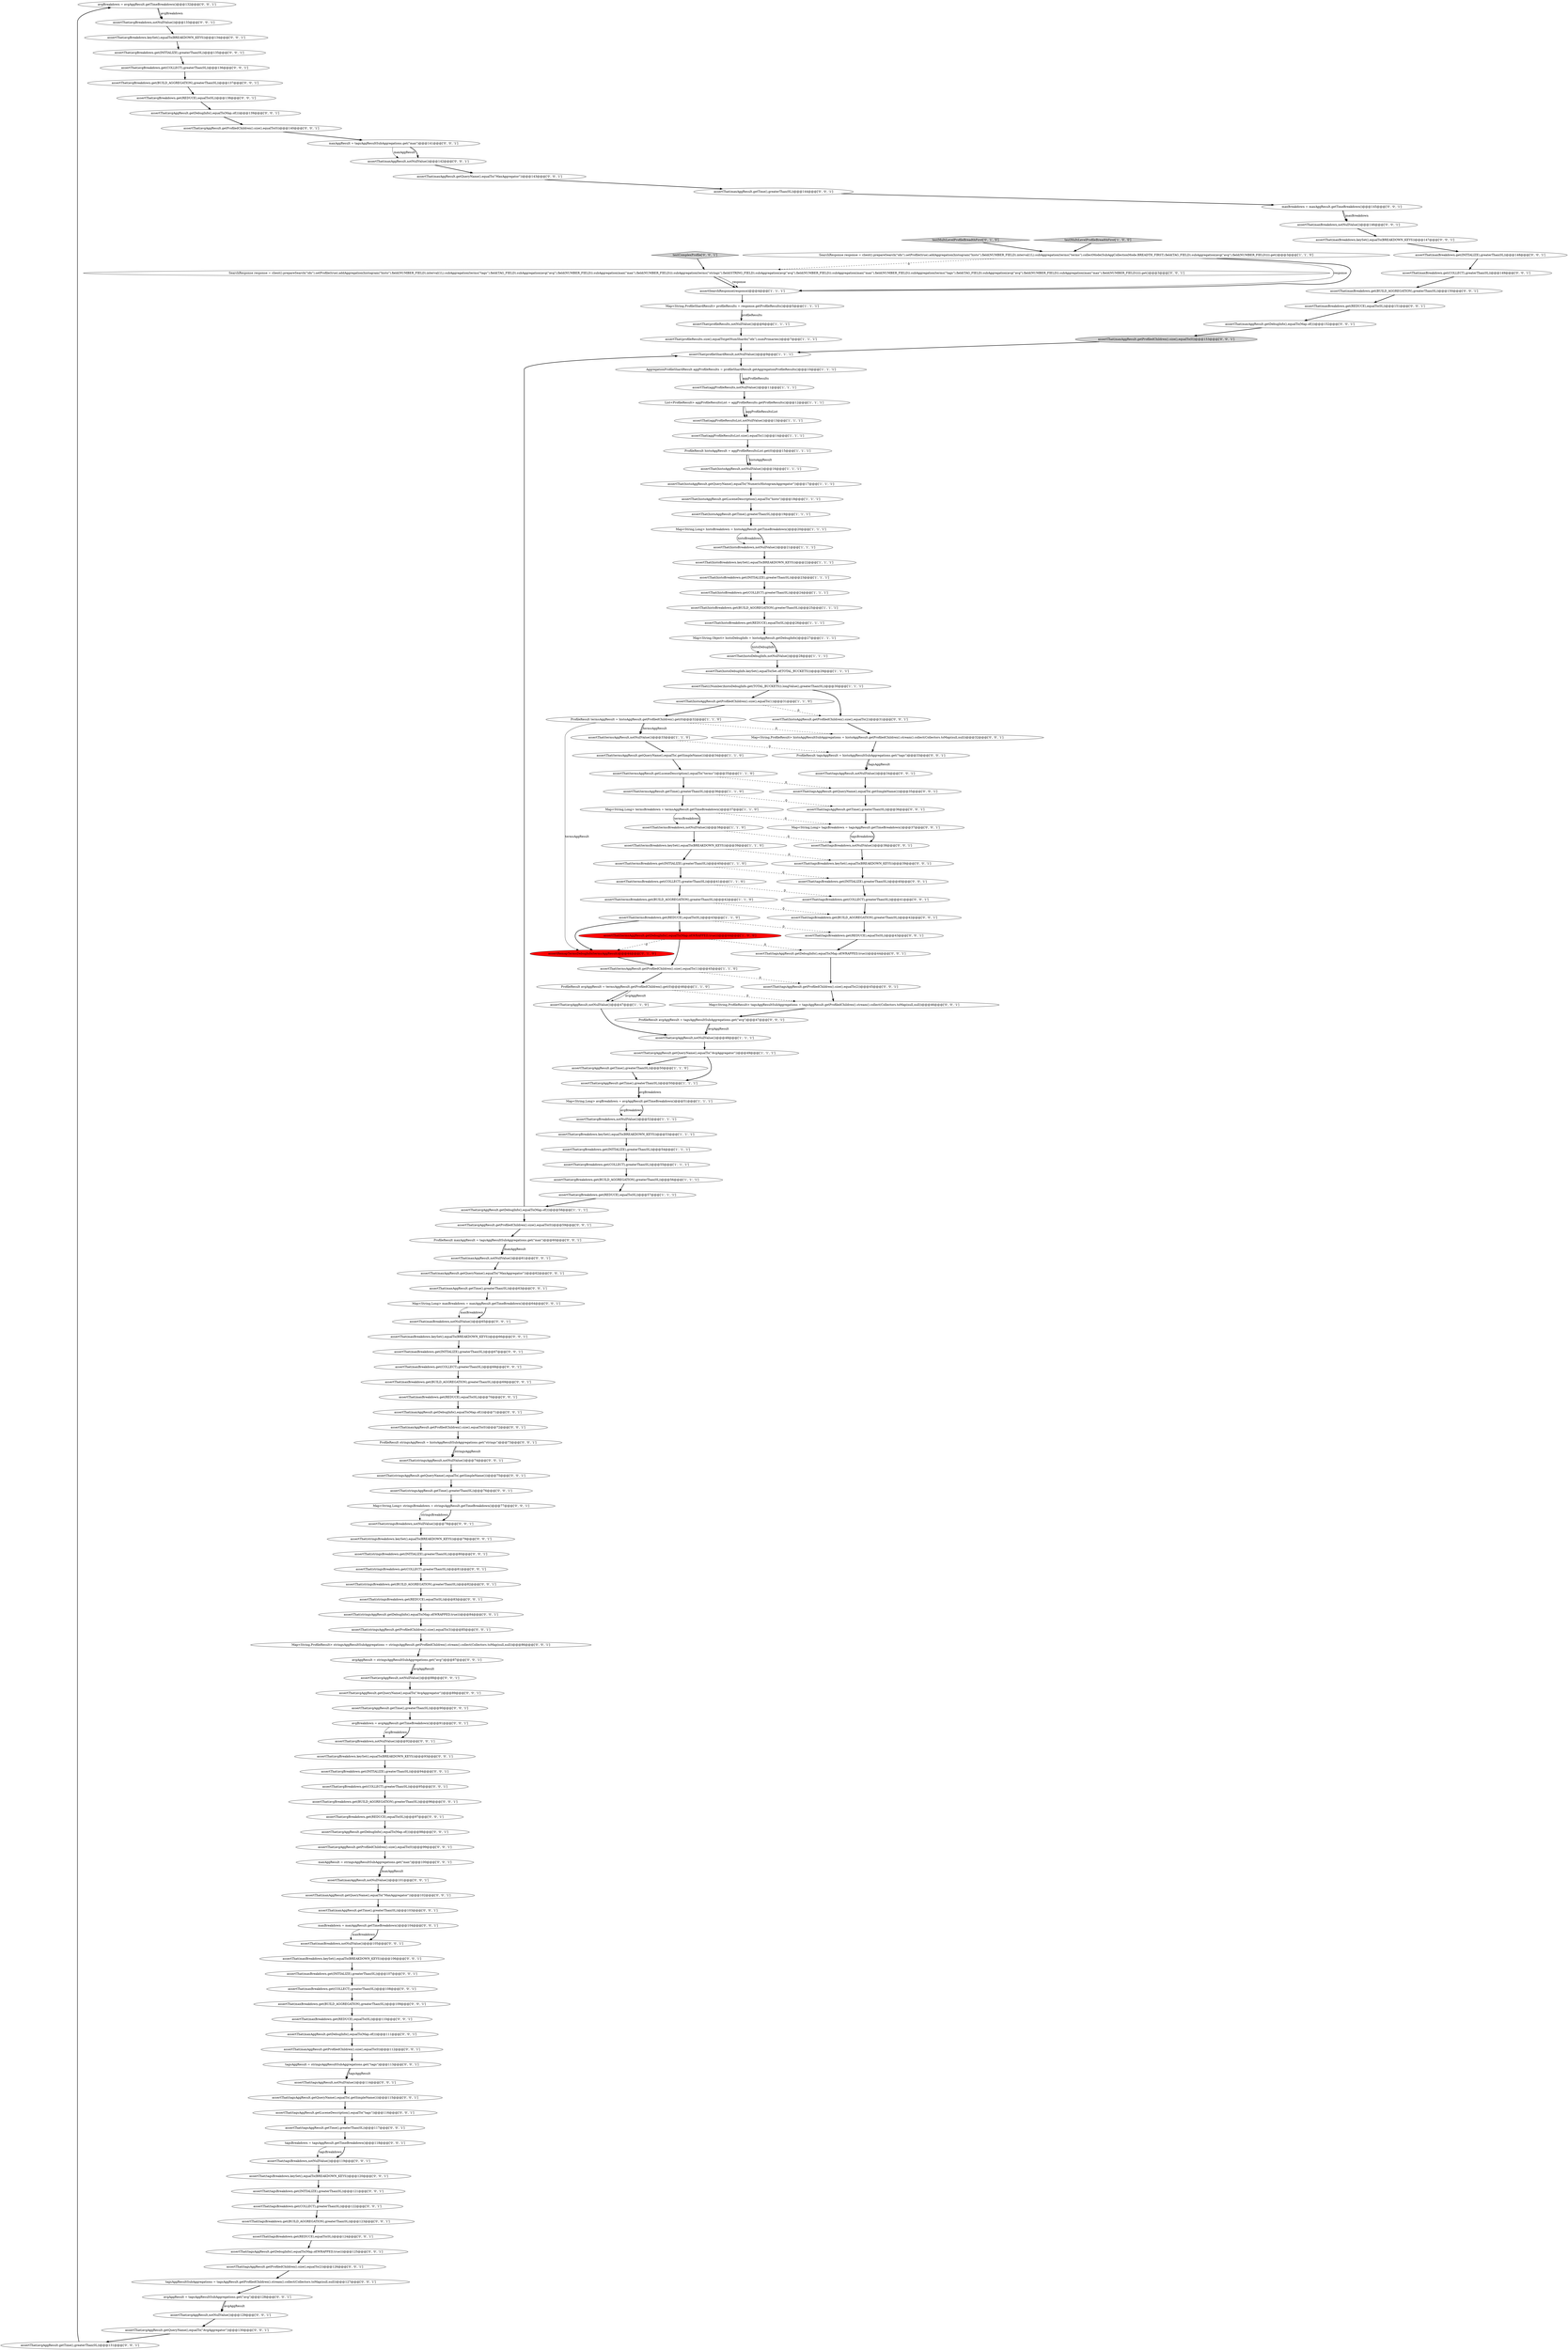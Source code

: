 digraph {
93 [style = filled, label = "avgBreakdown = avgAggResult.getTimeBreakdown()@@@132@@@['0', '0', '1']", fillcolor = white, shape = ellipse image = "AAA0AAABBB3BBB"];
10 [style = filled, label = "AggregationProfileShardResult aggProfileResults = profileShardResult.getAggregationProfileResults()@@@10@@@['1', '1', '1']", fillcolor = white, shape = ellipse image = "AAA0AAABBB1BBB"];
169 [style = filled, label = "Map<String,Long> stringsBreakdown = stringsAggResult.getTimeBreakdown()@@@77@@@['0', '0', '1']", fillcolor = white, shape = ellipse image = "AAA0AAABBB3BBB"];
142 [style = filled, label = "assertThat(tagsBreakdown.get(INITIALIZE),greaterThan(0L))@@@121@@@['0', '0', '1']", fillcolor = white, shape = ellipse image = "AAA0AAABBB3BBB"];
53 [style = filled, label = "assertThat(histoBreakdown.get(INITIALIZE),greaterThan(0L))@@@23@@@['1', '1', '1']", fillcolor = white, shape = ellipse image = "AAA0AAABBB1BBB"];
62 [style = filled, label = "assertThat(stringsAggResult,notNullValue())@@@74@@@['0', '0', '1']", fillcolor = white, shape = ellipse image = "AAA0AAABBB3BBB"];
117 [style = filled, label = "assertThat(maxBreakdown.get(BUILD_AGGREGATION),greaterThan(0L))@@@69@@@['0', '0', '1']", fillcolor = white, shape = ellipse image = "AAA0AAABBB3BBB"];
17 [style = filled, label = "assertThat(profileResults,notNullValue())@@@6@@@['1', '1', '1']", fillcolor = white, shape = ellipse image = "AAA0AAABBB1BBB"];
116 [style = filled, label = "testComplexProfile['0', '0', '1']", fillcolor = lightgray, shape = diamond image = "AAA0AAABBB3BBB"];
45 [style = filled, label = "assertThat(termsAggResult,notNullValue())@@@33@@@['1', '1', '0']", fillcolor = white, shape = ellipse image = "AAA0AAABBB1BBB"];
33 [style = filled, label = "ProfileResult termsAggResult = histoAggResult.getProfiledChildren().get(0)@@@32@@@['1', '1', '0']", fillcolor = white, shape = ellipse image = "AAA0AAABBB1BBB"];
158 [style = filled, label = "assertThat(tagsBreakdown,notNullValue())@@@38@@@['0', '0', '1']", fillcolor = white, shape = ellipse image = "AAA0AAABBB3BBB"];
76 [style = filled, label = "maxAggResult = tagsAggResultSubAggregations.get(\"max\")@@@141@@@['0', '0', '1']", fillcolor = white, shape = ellipse image = "AAA0AAABBB3BBB"];
11 [style = filled, label = "assertThat(histoDebugInfo.keySet(),equalTo(Set.of(TOTAL_BUCKETS)))@@@29@@@['1', '1', '1']", fillcolor = white, shape = ellipse image = "AAA0AAABBB1BBB"];
67 [style = filled, label = "maxAggResult = stringsAggResultSubAggregations.get(\"max\")@@@100@@@['0', '0', '1']", fillcolor = white, shape = ellipse image = "AAA0AAABBB3BBB"];
16 [style = filled, label = "assertThat(aggProfileResultsList.size(),equalTo(1))@@@14@@@['1', '1', '1']", fillcolor = white, shape = ellipse image = "AAA0AAABBB1BBB"];
122 [style = filled, label = "assertThat(maxAggResult,notNullValue())@@@101@@@['0', '0', '1']", fillcolor = white, shape = ellipse image = "AAA0AAABBB3BBB"];
166 [style = filled, label = "assertThat(avgBreakdown.get(BUILD_AGGREGATION),greaterThan(0L))@@@96@@@['0', '0', '1']", fillcolor = white, shape = ellipse image = "AAA0AAABBB3BBB"];
54 [style = filled, label = "assertThat(termsBreakdown.get(INITIALIZE),greaterThan(0L))@@@40@@@['1', '1', '0']", fillcolor = white, shape = ellipse image = "AAA0AAABBB1BBB"];
97 [style = filled, label = "assertThat(avgAggResult.getQueryName(),equalTo(\"AvgAggregator\"))@@@89@@@['0', '0', '1']", fillcolor = white, shape = ellipse image = "AAA0AAABBB3BBB"];
167 [style = filled, label = "assertThat(avgAggResult.getProfiledChildren().size(),equalTo(0))@@@140@@@['0', '0', '1']", fillcolor = white, shape = ellipse image = "AAA0AAABBB3BBB"];
156 [style = filled, label = "assertThat(maxAggResult,notNullValue())@@@142@@@['0', '0', '1']", fillcolor = white, shape = ellipse image = "AAA0AAABBB3BBB"];
146 [style = filled, label = "assertThat(maxBreakdown.get(REDUCE),equalTo(0L))@@@151@@@['0', '0', '1']", fillcolor = white, shape = ellipse image = "AAA0AAABBB3BBB"];
5 [style = filled, label = "assertThat(histoAggResult.getTime(),greaterThan(0L))@@@19@@@['1', '1', '1']", fillcolor = white, shape = ellipse image = "AAA0AAABBB1BBB"];
40 [style = filled, label = "assertThat(termsAggResult.getProfiledChildren().size(),equalTo(1))@@@45@@@['1', '1', '0']", fillcolor = white, shape = ellipse image = "AAA0AAABBB1BBB"];
74 [style = filled, label = "assertThat(maxBreakdown.keySet(),equalTo(BREAKDOWN_KEYS))@@@106@@@['0', '0', '1']", fillcolor = white, shape = ellipse image = "AAA0AAABBB3BBB"];
135 [style = filled, label = "assertThat(maxBreakdown.get(COLLECT),greaterThan(0L))@@@149@@@['0', '0', '1']", fillcolor = white, shape = ellipse image = "AAA0AAABBB3BBB"];
90 [style = filled, label = "assertThat(tagsAggResult.getProfiledChildren().size(),equalTo(2))@@@45@@@['0', '0', '1']", fillcolor = white, shape = ellipse image = "AAA0AAABBB3BBB"];
100 [style = filled, label = "assertThat(avgAggResult.getDebugInfo(),equalTo(Map.of()))@@@98@@@['0', '0', '1']", fillcolor = white, shape = ellipse image = "AAA0AAABBB3BBB"];
132 [style = filled, label = "assertThat(tagsAggResult.getQueryName(),equalTo(.getSimpleName()))@@@115@@@['0', '0', '1']", fillcolor = white, shape = ellipse image = "AAA0AAABBB3BBB"];
80 [style = filled, label = "ProfileResult tagsAggResult = histoAggResultSubAggregations.get(\"tags\")@@@33@@@['0', '0', '1']", fillcolor = white, shape = ellipse image = "AAA0AAABBB3BBB"];
77 [style = filled, label = "assertThat(stringsAggResult.getQueryName(),equalTo(.getSimpleName()))@@@75@@@['0', '0', '1']", fillcolor = white, shape = ellipse image = "AAA0AAABBB3BBB"];
42 [style = filled, label = "assertThat(histoDebugInfo,notNullValue())@@@28@@@['1', '1', '1']", fillcolor = white, shape = ellipse image = "AAA0AAABBB1BBB"];
95 [style = filled, label = "assertThat(tagsAggResult.getLuceneDescription(),equalTo(\"tags\"))@@@116@@@['0', '0', '1']", fillcolor = white, shape = ellipse image = "AAA0AAABBB3BBB"];
113 [style = filled, label = "assertThat(maxAggResult.getQueryName(),equalTo(\"MaxAggregator\"))@@@143@@@['0', '0', '1']", fillcolor = white, shape = ellipse image = "AAA0AAABBB3BBB"];
43 [style = filled, label = "Map<String,Long> avgBreakdown = avgAggResult.getTimeBreakdown()@@@51@@@['1', '1', '1']", fillcolor = white, shape = ellipse image = "AAA0AAABBB1BBB"];
29 [style = filled, label = "assertSearchResponse(response)@@@4@@@['1', '1', '1']", fillcolor = white, shape = ellipse image = "AAA0AAABBB1BBB"];
144 [style = filled, label = "assertThat(maxBreakdown.get(REDUCE),equalTo(0L))@@@110@@@['0', '0', '1']", fillcolor = white, shape = ellipse image = "AAA0AAABBB3BBB"];
20 [style = filled, label = "assertThat(avgAggResult.getTime(),greaterThan(0L))@@@50@@@['1', '1', '0']", fillcolor = white, shape = ellipse image = "AAA0AAABBB1BBB"];
162 [style = filled, label = "assertThat(avgBreakdown,notNullValue())@@@133@@@['0', '0', '1']", fillcolor = white, shape = ellipse image = "AAA0AAABBB3BBB"];
35 [style = filled, label = "assertThat(histoBreakdown,notNullValue())@@@21@@@['1', '1', '1']", fillcolor = white, shape = ellipse image = "AAA0AAABBB1BBB"];
64 [style = filled, label = "assertThat(maxAggResult.getQueryName(),equalTo(\"MaxAggregator\"))@@@62@@@['0', '0', '1']", fillcolor = white, shape = ellipse image = "AAA0AAABBB3BBB"];
32 [style = filled, label = "assertThat(histoBreakdown.get(BUILD_AGGREGATION),greaterThan(0L))@@@25@@@['1', '1', '1']", fillcolor = white, shape = ellipse image = "AAA0AAABBB1BBB"];
107 [style = filled, label = "assertThat(maxAggResult.getDebugInfo(),equalTo(Map.of()))@@@71@@@['0', '0', '1']", fillcolor = white, shape = ellipse image = "AAA0AAABBB3BBB"];
2 [style = filled, label = "assertThat(avgBreakdown,notNullValue())@@@52@@@['1', '1', '1']", fillcolor = white, shape = ellipse image = "AAA0AAABBB1BBB"];
4 [style = filled, label = "assertThat(termsAggResult.getLuceneDescription(),equalTo(\"terms\"))@@@35@@@['1', '1', '0']", fillcolor = white, shape = ellipse image = "AAA0AAABBB1BBB"];
27 [style = filled, label = "List<ProfileResult> aggProfileResultsList = aggProfileResults.getProfileResults()@@@12@@@['1', '1', '1']", fillcolor = white, shape = ellipse image = "AAA0AAABBB1BBB"];
8 [style = filled, label = "assertThat(termsBreakdown.get(REDUCE),equalTo(0L))@@@43@@@['1', '1', '0']", fillcolor = white, shape = ellipse image = "AAA0AAABBB1BBB"];
87 [style = filled, label = "assertThat(avgBreakdown.get(REDUCE),equalTo(0L))@@@97@@@['0', '0', '1']", fillcolor = white, shape = ellipse image = "AAA0AAABBB3BBB"];
81 [style = filled, label = "assertThat(stringsBreakdown.get(BUILD_AGGREGATION),greaterThan(0L))@@@82@@@['0', '0', '1']", fillcolor = white, shape = ellipse image = "AAA0AAABBB3BBB"];
26 [style = filled, label = "assertThat(histoBreakdown.keySet(),equalTo(BREAKDOWN_KEYS))@@@22@@@['1', '1', '1']", fillcolor = white, shape = ellipse image = "AAA0AAABBB1BBB"];
124 [style = filled, label = "assertThat(stringsAggResult.getDebugInfo(),equalTo(Map.of(WRAPPED,true)))@@@84@@@['0', '0', '1']", fillcolor = white, shape = ellipse image = "AAA0AAABBB3BBB"];
105 [style = filled, label = "assertThat(avgBreakdown.get(INITIALIZE),greaterThan(0L))@@@135@@@['0', '0', '1']", fillcolor = white, shape = ellipse image = "AAA0AAABBB3BBB"];
137 [style = filled, label = "assertThat(maxAggResult,notNullValue())@@@61@@@['0', '0', '1']", fillcolor = white, shape = ellipse image = "AAA0AAABBB3BBB"];
52 [style = filled, label = "assertThat(termsBreakdown.get(BUILD_AGGREGATION),greaterThan(0L))@@@42@@@['1', '1', '0']", fillcolor = white, shape = ellipse image = "AAA0AAABBB1BBB"];
106 [style = filled, label = "assertThat(avgBreakdown.keySet(),equalTo(BREAKDOWN_KEYS))@@@134@@@['0', '0', '1']", fillcolor = white, shape = ellipse image = "AAA0AAABBB3BBB"];
120 [style = filled, label = "assertThat(avgAggResult.getProfiledChildren().size(),equalTo(0))@@@59@@@['0', '0', '1']", fillcolor = white, shape = ellipse image = "AAA0AAABBB3BBB"];
126 [style = filled, label = "assertThat(maxBreakdown.keySet(),equalTo(BREAKDOWN_KEYS))@@@66@@@['0', '0', '1']", fillcolor = white, shape = ellipse image = "AAA0AAABBB3BBB"];
39 [style = filled, label = "assertThat(avgAggResult,notNullValue())@@@48@@@['1', '1', '1']", fillcolor = white, shape = ellipse image = "AAA0AAABBB1BBB"];
130 [style = filled, label = "assertThat(tagsAggResult,notNullValue())@@@114@@@['0', '0', '1']", fillcolor = white, shape = ellipse image = "AAA0AAABBB3BBB"];
165 [style = filled, label = "assertThat(stringsAggResult.getProfiledChildren().size(),equalTo(3))@@@85@@@['0', '0', '1']", fillcolor = white, shape = ellipse image = "AAA0AAABBB3BBB"];
68 [style = filled, label = "assertThat(avgBreakdown.get(INITIALIZE),greaterThan(0L))@@@94@@@['0', '0', '1']", fillcolor = white, shape = ellipse image = "AAA0AAABBB3BBB"];
59 [style = filled, label = "assertThat(stringsBreakdown,notNullValue())@@@78@@@['0', '0', '1']", fillcolor = white, shape = ellipse image = "AAA0AAABBB3BBB"];
140 [style = filled, label = "assertThat(tagsAggResult.getDebugInfo(),equalTo(Map.of(WRAPPED,true)))@@@44@@@['0', '0', '1']", fillcolor = white, shape = ellipse image = "AAA0AAABBB3BBB"];
65 [style = filled, label = "assertThat(tagsBreakdown.get(COLLECT),greaterThan(0L))@@@41@@@['0', '0', '1']", fillcolor = white, shape = ellipse image = "AAA0AAABBB3BBB"];
92 [style = filled, label = "assertThat(tagsBreakdown.keySet(),equalTo(BREAKDOWN_KEYS))@@@39@@@['0', '0', '1']", fillcolor = white, shape = ellipse image = "AAA0AAABBB3BBB"];
0 [style = filled, label = "assertThat(histoBreakdown.get(COLLECT),greaterThan(0L))@@@24@@@['1', '1', '1']", fillcolor = white, shape = ellipse image = "AAA0AAABBB1BBB"];
171 [style = filled, label = "assertThat(tagsAggResult.getProfiledChildren().size(),equalTo(2))@@@126@@@['0', '0', '1']", fillcolor = white, shape = ellipse image = "AAA0AAABBB3BBB"];
44 [style = filled, label = "assertThat(histoAggResult,notNullValue())@@@16@@@['1', '1', '1']", fillcolor = white, shape = ellipse image = "AAA0AAABBB1BBB"];
139 [style = filled, label = "assertThat(tagsBreakdown.get(INITIALIZE),greaterThan(0L))@@@40@@@['0', '0', '1']", fillcolor = white, shape = ellipse image = "AAA0AAABBB3BBB"];
112 [style = filled, label = "assertThat(maxBreakdown.get(INITIALIZE),greaterThan(0L))@@@148@@@['0', '0', '1']", fillcolor = white, shape = ellipse image = "AAA0AAABBB3BBB"];
34 [style = filled, label = "assertThat(termsAggResult.getQueryName(),equalTo(.getSimpleName()))@@@34@@@['1', '1', '0']", fillcolor = white, shape = ellipse image = "AAA0AAABBB1BBB"];
55 [style = filled, label = "Map<String,Object> histoDebugInfo = histoAggResult.getDebugInfo()@@@27@@@['1', '1', '1']", fillcolor = white, shape = ellipse image = "AAA0AAABBB1BBB"];
104 [style = filled, label = "avgAggResult = tagsAggResultSubAggregations.get(\"avg\")@@@128@@@['0', '0', '1']", fillcolor = white, shape = ellipse image = "AAA0AAABBB3BBB"];
118 [style = filled, label = "assertThat(avgBreakdown.get(REDUCE),equalTo(0L))@@@138@@@['0', '0', '1']", fillcolor = white, shape = ellipse image = "AAA0AAABBB3BBB"];
129 [style = filled, label = "assertThat(histoAggResult.getProfiledChildren().size(),equalTo(2))@@@31@@@['0', '0', '1']", fillcolor = white, shape = ellipse image = "AAA0AAABBB3BBB"];
13 [style = filled, label = "assertThat(termsBreakdown.keySet(),equalTo(BREAKDOWN_KEYS))@@@39@@@['1', '1', '0']", fillcolor = white, shape = ellipse image = "AAA0AAABBB1BBB"];
14 [style = filled, label = "assertThat(profileShardResult,notNullValue())@@@9@@@['1', '1', '1']", fillcolor = white, shape = ellipse image = "AAA0AAABBB1BBB"];
6 [style = filled, label = "Map<String,ProfileShardResult> profileResults = response.getProfileResults()@@@5@@@['1', '1', '1']", fillcolor = white, shape = ellipse image = "AAA0AAABBB1BBB"];
56 [style = filled, label = "assertThat(avgBreakdown.keySet(),equalTo(BREAKDOWN_KEYS))@@@53@@@['1', '1', '1']", fillcolor = white, shape = ellipse image = "AAA0AAABBB1BBB"];
159 [style = filled, label = "assertThat(stringsBreakdown.get(REDUCE),equalTo(0L))@@@83@@@['0', '0', '1']", fillcolor = white, shape = ellipse image = "AAA0AAABBB3BBB"];
7 [style = filled, label = "assertThat(avgBreakdown.get(BUILD_AGGREGATION),greaterThan(0L))@@@56@@@['1', '1', '1']", fillcolor = white, shape = ellipse image = "AAA0AAABBB1BBB"];
111 [style = filled, label = "assertThat(maxAggResult.getProfiledChildren().size(),equalTo(0))@@@72@@@['0', '0', '1']", fillcolor = white, shape = ellipse image = "AAA0AAABBB3BBB"];
108 [style = filled, label = "assertThat(tagsAggResult.getDebugInfo(),equalTo(Map.of(WRAPPED,true)))@@@125@@@['0', '0', '1']", fillcolor = white, shape = ellipse image = "AAA0AAABBB3BBB"];
9 [style = filled, label = "Map<String,Long> termsBreakdown = termsAggResult.getTimeBreakdown()@@@37@@@['1', '1', '0']", fillcolor = white, shape = ellipse image = "AAA0AAABBB1BBB"];
28 [style = filled, label = "assertThat(avgAggResult,notNullValue())@@@47@@@['1', '1', '0']", fillcolor = white, shape = ellipse image = "AAA0AAABBB1BBB"];
154 [style = filled, label = "assertThat(avgBreakdown.keySet(),equalTo(BREAKDOWN_KEYS))@@@93@@@['0', '0', '1']", fillcolor = white, shape = ellipse image = "AAA0AAABBB3BBB"];
57 [style = filled, label = "testMultiLevelProfileBreadthFirst['0', '1', '0']", fillcolor = lightgray, shape = diamond image = "AAA0AAABBB2BBB"];
168 [style = filled, label = "assertThat(maxBreakdown.get(BUILD_AGGREGATION),greaterThan(0L))@@@150@@@['0', '0', '1']", fillcolor = white, shape = ellipse image = "AAA0AAABBB3BBB"];
50 [style = filled, label = "assertThat(termsBreakdown.get(COLLECT),greaterThan(0L))@@@41@@@['1', '1', '0']", fillcolor = white, shape = ellipse image = "AAA0AAABBB1BBB"];
141 [style = filled, label = "assertThat(maxBreakdown.get(REDUCE),equalTo(0L))@@@70@@@['0', '0', '1']", fillcolor = white, shape = ellipse image = "AAA0AAABBB3BBB"];
49 [style = filled, label = "assertThat(((Number)histoDebugInfo.get(TOTAL_BUCKETS)).longValue(),greaterThan(0L))@@@30@@@['1', '1', '1']", fillcolor = white, shape = ellipse image = "AAA0AAABBB1BBB"];
48 [style = filled, label = "assertThat(avgBreakdown.get(COLLECT),greaterThan(0L))@@@55@@@['1', '1', '1']", fillcolor = white, shape = ellipse image = "AAA0AAABBB1BBB"];
114 [style = filled, label = "tagsAggResultSubAggregations = tagsAggResult.getProfiledChildren().stream().collect(Collectors.toMap(null,null))@@@127@@@['0', '0', '1']", fillcolor = white, shape = ellipse image = "AAA0AAABBB3BBB"];
143 [style = filled, label = "assertThat(maxBreakdown.get(COLLECT),greaterThan(0L))@@@108@@@['0', '0', '1']", fillcolor = white, shape = ellipse image = "AAA0AAABBB3BBB"];
89 [style = filled, label = "ProfileResult avgAggResult = tagsAggResultSubAggregations.get(\"avg\")@@@47@@@['0', '0', '1']", fillcolor = white, shape = ellipse image = "AAA0AAABBB3BBB"];
102 [style = filled, label = "assertThat(avgBreakdown,notNullValue())@@@92@@@['0', '0', '1']", fillcolor = white, shape = ellipse image = "AAA0AAABBB3BBB"];
21 [style = filled, label = "assertThat(histoAggResult.getProfiledChildren().size(),equalTo(1))@@@31@@@['1', '1', '0']", fillcolor = white, shape = ellipse image = "AAA0AAABBB1BBB"];
94 [style = filled, label = "SearchResponse response = client().prepareSearch(\"idx\").setProfile(true).addAggregation(histogram(\"histo\").field(NUMBER_FIELD).interval(1L).subAggregation(terms(\"tags\").field(TAG_FIELD).subAggregation(avg(\"avg\").field(NUMBER_FIELD)).subAggregation(max(\"max\").field(NUMBER_FIELD))).subAggregation(terms(\"strings\").field(STRING_FIELD).subAggregation(avg(\"avg\").field(NUMBER_FIELD)).subAggregation(max(\"max\").field(NUMBER_FIELD)).subAggregation(terms(\"tags\").field(TAG_FIELD).subAggregation(avg(\"avg\").field(NUMBER_FIELD)).subAggregation(max(\"max\").field(NUMBER_FIELD))))).get()@@@3@@@['0', '0', '1']", fillcolor = white, shape = ellipse image = "AAA0AAABBB3BBB"];
37 [style = filled, label = "assertThat(avgBreakdown.get(INITIALIZE),greaterThan(0L))@@@54@@@['1', '1', '1']", fillcolor = white, shape = ellipse image = "AAA0AAABBB1BBB"];
22 [style = filled, label = "ProfileResult histoAggResult = aggProfileResultsList.get(0)@@@15@@@['1', '1', '1']", fillcolor = white, shape = ellipse image = "AAA0AAABBB1BBB"];
128 [style = filled, label = "avgBreakdown = avgAggResult.getTimeBreakdown()@@@91@@@['0', '0', '1']", fillcolor = white, shape = ellipse image = "AAA0AAABBB3BBB"];
46 [style = filled, label = "assertThat(histoBreakdown.get(REDUCE),equalTo(0L))@@@26@@@['1', '1', '1']", fillcolor = white, shape = ellipse image = "AAA0AAABBB1BBB"];
47 [style = filled, label = "assertThat(avgAggResult.getDebugInfo(),equalTo(Map.of()))@@@58@@@['1', '1', '1']", fillcolor = white, shape = ellipse image = "AAA0AAABBB1BBB"];
83 [style = filled, label = "assertThat(tagsAggResult,notNullValue())@@@34@@@['0', '0', '1']", fillcolor = white, shape = ellipse image = "AAA0AAABBB3BBB"];
148 [style = filled, label = "assertThat(tagsAggResult.getTime(),greaterThan(0L))@@@117@@@['0', '0', '1']", fillcolor = white, shape = ellipse image = "AAA0AAABBB3BBB"];
25 [style = filled, label = "ProfileResult avgAggResult = termsAggResult.getProfiledChildren().get(0)@@@46@@@['1', '1', '0']", fillcolor = white, shape = ellipse image = "AAA0AAABBB1BBB"];
115 [style = filled, label = "tagsAggResult = stringsAggResultSubAggregations.get(\"tags\")@@@113@@@['0', '0', '1']", fillcolor = white, shape = ellipse image = "AAA0AAABBB3BBB"];
70 [style = filled, label = "assertThat(tagsBreakdown.keySet(),equalTo(BREAKDOWN_KEYS))@@@120@@@['0', '0', '1']", fillcolor = white, shape = ellipse image = "AAA0AAABBB3BBB"];
3 [style = filled, label = "assertThat(profileResults.size(),equalTo(getNumShards(\"idx\").numPrimaries))@@@7@@@['1', '1', '1']", fillcolor = white, shape = ellipse image = "AAA0AAABBB1BBB"];
30 [style = filled, label = "assertThat(avgAggResult.getTime(),greaterThan(0L))@@@50@@@['1', '1', '1']", fillcolor = white, shape = ellipse image = "AAA0AAABBB1BBB"];
79 [style = filled, label = "assertThat(avgAggResult.getDebugInfo(),equalTo(Map.of()))@@@139@@@['0', '0', '1']", fillcolor = white, shape = ellipse image = "AAA0AAABBB3BBB"];
38 [style = filled, label = "Map<String,Long> histoBreakdown = histoAggResult.getTimeBreakdown()@@@20@@@['1', '1', '1']", fillcolor = white, shape = ellipse image = "AAA0AAABBB1BBB"];
172 [style = filled, label = "assertThat(stringsAggResult.getTime(),greaterThan(0L))@@@76@@@['0', '0', '1']", fillcolor = white, shape = ellipse image = "AAA0AAABBB3BBB"];
71 [style = filled, label = "assertThat(maxBreakdown.get(COLLECT),greaterThan(0L))@@@68@@@['0', '0', '1']", fillcolor = white, shape = ellipse image = "AAA0AAABBB3BBB"];
99 [style = filled, label = "tagsBreakdown = tagsAggResult.getTimeBreakdown()@@@118@@@['0', '0', '1']", fillcolor = white, shape = ellipse image = "AAA0AAABBB3BBB"];
149 [style = filled, label = "ProfileResult maxAggResult = tagsAggResultSubAggregations.get(\"max\")@@@60@@@['0', '0', '1']", fillcolor = white, shape = ellipse image = "AAA0AAABBB3BBB"];
147 [style = filled, label = "assertThat(avgAggResult,notNullValue())@@@88@@@['0', '0', '1']", fillcolor = white, shape = ellipse image = "AAA0AAABBB3BBB"];
157 [style = filled, label = "assertThat(avgAggResult.getTime(),greaterThan(0L))@@@131@@@['0', '0', '1']", fillcolor = white, shape = ellipse image = "AAA0AAABBB3BBB"];
127 [style = filled, label = "Map<String,ProfileResult> stringsAggResultSubAggregations = stringsAggResult.getProfiledChildren().stream().collect(Collectors.toMap(null,null))@@@86@@@['0', '0', '1']", fillcolor = white, shape = ellipse image = "AAA0AAABBB3BBB"];
24 [style = filled, label = "assertThat(termsBreakdown,notNullValue())@@@38@@@['1', '1', '0']", fillcolor = white, shape = ellipse image = "AAA0AAABBB1BBB"];
78 [style = filled, label = "assertThat(stringsBreakdown.keySet(),equalTo(BREAKDOWN_KEYS))@@@79@@@['0', '0', '1']", fillcolor = white, shape = ellipse image = "AAA0AAABBB3BBB"];
1 [style = filled, label = "assertThat(termsAggResult.getTime(),greaterThan(0L))@@@36@@@['1', '1', '0']", fillcolor = white, shape = ellipse image = "AAA0AAABBB1BBB"];
69 [style = filled, label = "Map<String,ProfileResult> tagsAggResultSubAggregations = tagsAggResult.getProfiledChildren().stream().collect(Collectors.toMap(null,null))@@@46@@@['0', '0', '1']", fillcolor = white, shape = ellipse image = "AAA0AAABBB3BBB"];
119 [style = filled, label = "assertThat(maxAggResult.getProfiledChildren().size(),equalTo(0))@@@153@@@['0', '0', '1']", fillcolor = lightgray, shape = ellipse image = "AAA0AAABBB3BBB"];
163 [style = filled, label = "Map<String,ProfileResult> histoAggResultSubAggregations = histoAggResult.getProfiledChildren().stream().collect(Collectors.toMap(null,null))@@@32@@@['0', '0', '1']", fillcolor = white, shape = ellipse image = "AAA0AAABBB3BBB"];
123 [style = filled, label = "maxBreakdown = maxAggResult.getTimeBreakdown()@@@104@@@['0', '0', '1']", fillcolor = white, shape = ellipse image = "AAA0AAABBB3BBB"];
91 [style = filled, label = "assertThat(maxAggResult.getDebugInfo(),equalTo(Map.of()))@@@111@@@['0', '0', '1']", fillcolor = white, shape = ellipse image = "AAA0AAABBB3BBB"];
121 [style = filled, label = "assertThat(maxAggResult.getTime(),greaterThan(0L))@@@63@@@['0', '0', '1']", fillcolor = white, shape = ellipse image = "AAA0AAABBB3BBB"];
155 [style = filled, label = "assertThat(avgAggResult,notNullValue())@@@129@@@['0', '0', '1']", fillcolor = white, shape = ellipse image = "AAA0AAABBB3BBB"];
170 [style = filled, label = "assertThat(tagsBreakdown.get(REDUCE),equalTo(0L))@@@43@@@['0', '0', '1']", fillcolor = white, shape = ellipse image = "AAA0AAABBB3BBB"];
36 [style = filled, label = "assertThat(avgBreakdown.get(REDUCE),equalTo(0L))@@@57@@@['1', '1', '1']", fillcolor = white, shape = ellipse image = "AAA0AAABBB1BBB"];
66 [style = filled, label = "assertThat(tagsBreakdown.get(BUILD_AGGREGATION),greaterThan(0L))@@@42@@@['0', '0', '1']", fillcolor = white, shape = ellipse image = "AAA0AAABBB3BBB"];
12 [style = filled, label = "assertThat(histoAggResult.getQueryName(),equalTo(\"NumericHistogramAggregator\"))@@@17@@@['1', '1', '1']", fillcolor = white, shape = ellipse image = "AAA0AAABBB1BBB"];
51 [style = filled, label = "assertThat(avgAggResult.getQueryName(),equalTo(\"AvgAggregator\"))@@@49@@@['1', '1', '1']", fillcolor = white, shape = ellipse image = "AAA0AAABBB1BBB"];
101 [style = filled, label = "assertThat(tagsBreakdown.get(REDUCE),equalTo(0L))@@@124@@@['0', '0', '1']", fillcolor = white, shape = ellipse image = "AAA0AAABBB3BBB"];
58 [style = filled, label = "assertRemapTermsDebugInfo(termsAggResult)@@@44@@@['0', '1', '0']", fillcolor = red, shape = ellipse image = "AAA1AAABBB2BBB"];
73 [style = filled, label = "assertThat(maxBreakdown,notNullValue())@@@65@@@['0', '0', '1']", fillcolor = white, shape = ellipse image = "AAA0AAABBB3BBB"];
75 [style = filled, label = "assertThat(avgBreakdown.get(COLLECT),greaterThan(0L))@@@136@@@['0', '0', '1']", fillcolor = white, shape = ellipse image = "AAA0AAABBB3BBB"];
85 [style = filled, label = "assertThat(maxAggResult.getTime(),greaterThan(0L))@@@144@@@['0', '0', '1']", fillcolor = white, shape = ellipse image = "AAA0AAABBB3BBB"];
86 [style = filled, label = "assertThat(stringsBreakdown.get(COLLECT),greaterThan(0L))@@@81@@@['0', '0', '1']", fillcolor = white, shape = ellipse image = "AAA0AAABBB3BBB"];
63 [style = filled, label = "assertThat(maxAggResult.getQueryName(),equalTo(\"MaxAggregator\"))@@@102@@@['0', '0', '1']", fillcolor = white, shape = ellipse image = "AAA0AAABBB3BBB"];
131 [style = filled, label = "maxBreakdown = maxAggResult.getTimeBreakdown()@@@145@@@['0', '0', '1']", fillcolor = white, shape = ellipse image = "AAA0AAABBB3BBB"];
151 [style = filled, label = "assertThat(maxAggResult.getTime(),greaterThan(0L))@@@103@@@['0', '0', '1']", fillcolor = white, shape = ellipse image = "AAA0AAABBB3BBB"];
23 [style = filled, label = "assertThat(termsAggResult.getDebugInfo(),equalTo(Map.of(WRAPPED,true)))@@@44@@@['1', '0', '0']", fillcolor = red, shape = ellipse image = "AAA1AAABBB1BBB"];
60 [style = filled, label = "assertThat(tagsAggResult.getTime(),greaterThan(0L))@@@36@@@['0', '0', '1']", fillcolor = white, shape = ellipse image = "AAA0AAABBB3BBB"];
41 [style = filled, label = "SearchResponse response = client().prepareSearch(\"idx\").setProfile(true).addAggregation(histogram(\"histo\").field(NUMBER_FIELD).interval(1L).subAggregation(terms(\"terms\").collectMode(SubAggCollectionMode.BREADTH_FIRST).field(TAG_FIELD).subAggregation(avg(\"avg\").field(NUMBER_FIELD)))).get()@@@3@@@['1', '1', '0']", fillcolor = white, shape = ellipse image = "AAA0AAABBB1BBB"];
103 [style = filled, label = "assertThat(maxBreakdown.get(BUILD_AGGREGATION),greaterThan(0L))@@@109@@@['0', '0', '1']", fillcolor = white, shape = ellipse image = "AAA0AAABBB3BBB"];
150 [style = filled, label = "assertThat(maxAggResult.getProfiledChildren().size(),equalTo(0))@@@112@@@['0', '0', '1']", fillcolor = white, shape = ellipse image = "AAA0AAABBB3BBB"];
98 [style = filled, label = "assertThat(maxBreakdown,notNullValue())@@@146@@@['0', '0', '1']", fillcolor = white, shape = ellipse image = "AAA0AAABBB3BBB"];
133 [style = filled, label = "assertThat(maxBreakdown.keySet(),equalTo(BREAKDOWN_KEYS))@@@147@@@['0', '0', '1']", fillcolor = white, shape = ellipse image = "AAA0AAABBB3BBB"];
136 [style = filled, label = "assertThat(tagsAggResult.getQueryName(),equalTo(.getSimpleName()))@@@35@@@['0', '0', '1']", fillcolor = white, shape = ellipse image = "AAA0AAABBB3BBB"];
96 [style = filled, label = "Map<String,Long> maxBreakdown = maxAggResult.getTimeBreakdown()@@@64@@@['0', '0', '1']", fillcolor = white, shape = ellipse image = "AAA0AAABBB3BBB"];
145 [style = filled, label = "assertThat(tagsBreakdown,notNullValue())@@@119@@@['0', '0', '1']", fillcolor = white, shape = ellipse image = "AAA0AAABBB3BBB"];
160 [style = filled, label = "assertThat(maxAggResult.getDebugInfo(),equalTo(Map.of()))@@@152@@@['0', '0', '1']", fillcolor = white, shape = ellipse image = "AAA0AAABBB3BBB"];
110 [style = filled, label = "assertThat(avgAggResult.getTime(),greaterThan(0L))@@@90@@@['0', '0', '1']", fillcolor = white, shape = ellipse image = "AAA0AAABBB3BBB"];
152 [style = filled, label = "assertThat(maxBreakdown.get(INITIALIZE),greaterThan(0L))@@@67@@@['0', '0', '1']", fillcolor = white, shape = ellipse image = "AAA0AAABBB3BBB"];
125 [style = filled, label = "assertThat(maxBreakdown.get(INITIALIZE),greaterThan(0L))@@@107@@@['0', '0', '1']", fillcolor = white, shape = ellipse image = "AAA0AAABBB3BBB"];
18 [style = filled, label = "assertThat(aggProfileResults,notNullValue())@@@11@@@['1', '1', '1']", fillcolor = white, shape = ellipse image = "AAA0AAABBB1BBB"];
15 [style = filled, label = "assertThat(aggProfileResultsList,notNullValue())@@@13@@@['1', '1', '1']", fillcolor = white, shape = ellipse image = "AAA0AAABBB1BBB"];
61 [style = filled, label = "assertThat(avgBreakdown.get(COLLECT),greaterThan(0L))@@@95@@@['0', '0', '1']", fillcolor = white, shape = ellipse image = "AAA0AAABBB3BBB"];
88 [style = filled, label = "Map<String,Long> tagsBreakdown = tagsAggResult.getTimeBreakdown()@@@37@@@['0', '0', '1']", fillcolor = white, shape = ellipse image = "AAA0AAABBB3BBB"];
153 [style = filled, label = "assertThat(avgAggResult.getProfiledChildren().size(),equalTo(0))@@@99@@@['0', '0', '1']", fillcolor = white, shape = ellipse image = "AAA0AAABBB3BBB"];
84 [style = filled, label = "assertThat(tagsBreakdown.get(BUILD_AGGREGATION),greaterThan(0L))@@@123@@@['0', '0', '1']", fillcolor = white, shape = ellipse image = "AAA0AAABBB3BBB"];
161 [style = filled, label = "assertThat(avgBreakdown.get(BUILD_AGGREGATION),greaterThan(0L))@@@137@@@['0', '0', '1']", fillcolor = white, shape = ellipse image = "AAA0AAABBB3BBB"];
19 [style = filled, label = "assertThat(histoAggResult.getLuceneDescription(),equalTo(\"histo\"))@@@18@@@['1', '1', '1']", fillcolor = white, shape = ellipse image = "AAA0AAABBB1BBB"];
31 [style = filled, label = "testMultiLevelProfileBreadthFirst['1', '0', '0']", fillcolor = lightgray, shape = diamond image = "AAA0AAABBB1BBB"];
82 [style = filled, label = "avgAggResult = stringsAggResultSubAggregations.get(\"avg\")@@@87@@@['0', '0', '1']", fillcolor = white, shape = ellipse image = "AAA0AAABBB3BBB"];
134 [style = filled, label = "assertThat(tagsBreakdown.get(COLLECT),greaterThan(0L))@@@122@@@['0', '0', '1']", fillcolor = white, shape = ellipse image = "AAA0AAABBB3BBB"];
138 [style = filled, label = "assertThat(maxBreakdown,notNullValue())@@@105@@@['0', '0', '1']", fillcolor = white, shape = ellipse image = "AAA0AAABBB3BBB"];
72 [style = filled, label = "assertThat(avgAggResult.getQueryName(),equalTo(\"AvgAggregator\"))@@@130@@@['0', '0', '1']", fillcolor = white, shape = ellipse image = "AAA0AAABBB3BBB"];
109 [style = filled, label = "ProfileResult stringsAggResult = histoAggResultSubAggregations.get(\"strings\")@@@73@@@['0', '0', '1']", fillcolor = white, shape = ellipse image = "AAA0AAABBB3BBB"];
164 [style = filled, label = "assertThat(stringsBreakdown.get(INITIALIZE),greaterThan(0L))@@@80@@@['0', '0', '1']", fillcolor = white, shape = ellipse image = "AAA0AAABBB3BBB"];
41->29 [style = solid, label="response"];
138->74 [style = bold, label=""];
172->169 [style = bold, label=""];
52->8 [style = bold, label=""];
72->157 [style = bold, label=""];
74->125 [style = bold, label=""];
21->129 [style = dashed, label="0"];
84->101 [style = bold, label=""];
163->80 [style = bold, label=""];
96->73 [style = solid, label="maxBreakdown"];
121->96 [style = bold, label=""];
73->126 [style = bold, label=""];
63->151 [style = bold, label=""];
118->79 [style = bold, label=""];
69->89 [style = bold, label=""];
120->149 [style = bold, label=""];
40->25 [style = bold, label=""];
104->155 [style = bold, label=""];
135->168 [style = bold, label=""];
134->84 [style = bold, label=""];
57->41 [style = bold, label=""];
142->134 [style = bold, label=""];
5->38 [style = bold, label=""];
115->130 [style = bold, label=""];
82->147 [style = bold, label=""];
27->15 [style = bold, label=""];
59->78 [style = bold, label=""];
23->58 [style = dashed, label="0"];
54->139 [style = dashed, label="0"];
125->143 [style = bold, label=""];
19->5 [style = bold, label=""];
29->6 [style = bold, label=""];
62->77 [style = bold, label=""];
93->162 [style = bold, label=""];
39->51 [style = bold, label=""];
55->42 [style = solid, label="histoDebugInfo"];
99->145 [style = solid, label="tagsBreakdown"];
164->86 [style = bold, label=""];
37->48 [style = bold, label=""];
131->98 [style = bold, label=""];
82->147 [style = solid, label="avgAggResult"];
67->122 [style = bold, label=""];
80->83 [style = bold, label=""];
128->102 [style = solid, label="avgBreakdown"];
123->138 [style = solid, label="maxBreakdown"];
9->24 [style = solid, label="termsBreakdown"];
128->102 [style = bold, label=""];
168->146 [style = bold, label=""];
33->45 [style = bold, label=""];
43->2 [style = solid, label="avgBreakdown"];
117->141 [style = bold, label=""];
9->24 [style = bold, label=""];
33->58 [style = solid, label="termsAggResult"];
171->114 [style = bold, label=""];
85->131 [style = bold, label=""];
169->59 [style = solid, label="stringsBreakdown"];
150->115 [style = bold, label=""];
8->170 [style = dashed, label="0"];
89->39 [style = bold, label=""];
23->140 [style = dashed, label="0"];
137->64 [style = bold, label=""];
25->28 [style = bold, label=""];
116->94 [style = bold, label=""];
89->39 [style = solid, label="avgAggResult"];
8->23 [style = bold, label=""];
77->172 [style = bold, label=""];
133->112 [style = bold, label=""];
14->10 [style = bold, label=""];
51->30 [style = bold, label=""];
41->94 [style = dashed, label="0"];
83->136 [style = bold, label=""];
65->66 [style = bold, label=""];
113->85 [style = bold, label=""];
149->137 [style = bold, label=""];
170->140 [style = bold, label=""];
44->12 [style = bold, label=""];
145->70 [style = bold, label=""];
25->28 [style = solid, label="avgAggResult"];
141->107 [style = bold, label=""];
97->110 [style = bold, label=""];
162->106 [style = bold, label=""];
94->29 [style = bold, label=""];
124->165 [style = bold, label=""];
92->139 [style = bold, label=""];
75->161 [style = bold, label=""];
87->100 [style = bold, label=""];
91->150 [style = bold, label=""];
38->35 [style = solid, label="histoBreakdown"];
31->41 [style = bold, label=""];
100->153 [style = bold, label=""];
105->75 [style = bold, label=""];
50->65 [style = dashed, label="0"];
131->98 [style = solid, label="maxBreakdown"];
136->60 [style = bold, label=""];
24->158 [style = dashed, label="0"];
104->155 [style = solid, label="avgAggResult"];
38->35 [style = bold, label=""];
61->166 [style = bold, label=""];
144->91 [style = bold, label=""];
95->148 [style = bold, label=""];
40->90 [style = dashed, label="0"];
151->123 [style = bold, label=""];
24->13 [style = bold, label=""];
22->44 [style = bold, label=""];
64->121 [style = bold, label=""];
6->17 [style = bold, label=""];
147->97 [style = bold, label=""];
10->18 [style = bold, label=""];
115->130 [style = solid, label="tagsAggResult"];
99->145 [style = bold, label=""];
9->88 [style = dashed, label="0"];
106->105 [style = bold, label=""];
71->117 [style = bold, label=""];
32->46 [style = bold, label=""];
146->160 [style = bold, label=""];
139->65 [style = bold, label=""];
26->53 [style = bold, label=""];
30->43 [style = bold, label=""];
155->72 [style = bold, label=""];
28->39 [style = bold, label=""];
153->67 [style = bold, label=""];
13->54 [style = bold, label=""];
56->37 [style = bold, label=""];
43->2 [style = bold, label=""];
55->42 [style = bold, label=""];
143->103 [style = bold, label=""];
51->20 [style = bold, label=""];
60->88 [style = bold, label=""];
1->9 [style = bold, label=""];
10->18 [style = solid, label="aggProfileResults"];
30->43 [style = solid, label="avgBreakdown"];
102->154 [style = bold, label=""];
49->129 [style = bold, label=""];
161->118 [style = bold, label=""];
111->109 [style = bold, label=""];
103->144 [style = bold, label=""];
42->11 [style = bold, label=""];
4->136 [style = dashed, label="0"];
67->122 [style = solid, label="maxAggResult"];
88->158 [style = solid, label="tagsBreakdown"];
17->3 [style = bold, label=""];
154->68 [style = bold, label=""];
110->128 [style = bold, label=""];
123->138 [style = bold, label=""];
127->82 [style = bold, label=""];
48->7 [style = bold, label=""];
4->1 [style = bold, label=""];
152->71 [style = bold, label=""];
0->32 [style = bold, label=""];
109->62 [style = bold, label=""];
167->76 [style = bold, label=""];
114->104 [style = bold, label=""];
35->26 [style = bold, label=""];
11->49 [style = bold, label=""];
140->90 [style = bold, label=""];
7->36 [style = bold, label=""];
90->69 [style = bold, label=""];
53->0 [style = bold, label=""];
81->159 [style = bold, label=""];
6->17 [style = solid, label="profileResults"];
33->45 [style = solid, label="termsAggResult"];
46->55 [style = bold, label=""];
130->132 [style = bold, label=""];
76->156 [style = solid, label="maxAggResult"];
66->170 [style = bold, label=""];
98->133 [style = bold, label=""];
36->47 [style = bold, label=""];
86->81 [style = bold, label=""];
47->120 [style = bold, label=""];
148->99 [style = bold, label=""];
76->156 [style = bold, label=""];
8->58 [style = bold, label=""];
45->80 [style = dashed, label="0"];
41->29 [style = bold, label=""];
21->33 [style = bold, label=""];
3->14 [style = bold, label=""];
94->29 [style = solid, label="response"];
157->93 [style = bold, label=""];
52->66 [style = dashed, label="0"];
58->40 [style = bold, label=""];
165->127 [style = bold, label=""];
78->164 [style = bold, label=""];
132->95 [style = bold, label=""];
1->60 [style = dashed, label="0"];
79->167 [style = bold, label=""];
27->15 [style = solid, label="aggProfileResultsList"];
16->22 [style = bold, label=""];
15->16 [style = bold, label=""];
109->62 [style = solid, label="stringsAggResult"];
169->59 [style = bold, label=""];
80->83 [style = solid, label="tagsAggResult"];
93->162 [style = solid, label="avgBreakdown"];
49->21 [style = bold, label=""];
50->52 [style = bold, label=""];
88->158 [style = bold, label=""];
13->92 [style = dashed, label="0"];
54->50 [style = bold, label=""];
160->119 [style = bold, label=""];
22->44 [style = solid, label="histoAggResult"];
159->124 [style = bold, label=""];
158->92 [style = bold, label=""];
149->137 [style = solid, label="maxAggResult"];
18->27 [style = bold, label=""];
33->163 [style = dashed, label="0"];
23->40 [style = bold, label=""];
25->69 [style = dashed, label="0"];
166->87 [style = bold, label=""];
122->63 [style = bold, label=""];
34->4 [style = bold, label=""];
70->142 [style = bold, label=""];
68->61 [style = bold, label=""];
96->73 [style = bold, label=""];
101->108 [style = bold, label=""];
12->19 [style = bold, label=""];
20->30 [style = bold, label=""];
2->56 [style = bold, label=""];
129->163 [style = bold, label=""];
126->152 [style = bold, label=""];
156->113 [style = bold, label=""];
47->14 [style = bold, label=""];
112->135 [style = bold, label=""];
45->34 [style = bold, label=""];
119->14 [style = bold, label=""];
108->171 [style = bold, label=""];
107->111 [style = bold, label=""];
}
